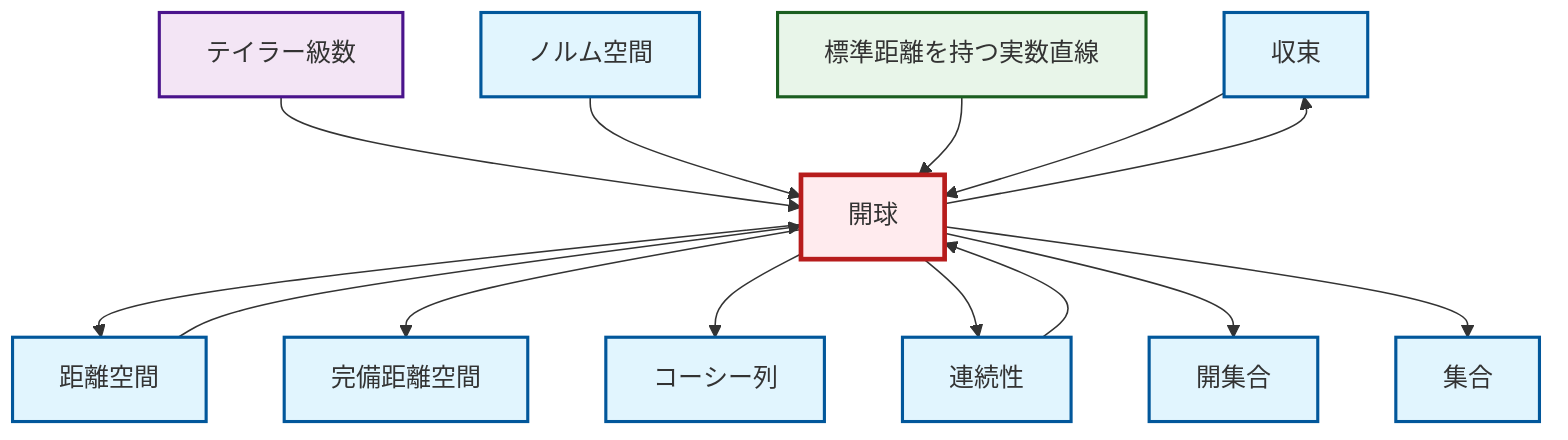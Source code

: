 graph TD
    classDef definition fill:#e1f5fe,stroke:#01579b,stroke-width:2px
    classDef theorem fill:#f3e5f5,stroke:#4a148c,stroke-width:2px
    classDef axiom fill:#fff3e0,stroke:#e65100,stroke-width:2px
    classDef example fill:#e8f5e9,stroke:#1b5e20,stroke-width:2px
    classDef current fill:#ffebee,stroke:#b71c1c,stroke-width:3px
    def-set["集合"]:::definition
    def-convergence["収束"]:::definition
    def-metric-space["距離空間"]:::definition
    def-normed-vector-space["ノルム空間"]:::definition
    def-open-ball["開球"]:::definition
    def-complete-metric-space["完備距離空間"]:::definition
    def-continuity["連続性"]:::definition
    def-open-set["開集合"]:::definition
    ex-real-line-metric["標準距離を持つ実数直線"]:::example
    def-cauchy-sequence["コーシー列"]:::definition
    thm-taylor-series["テイラー級数"]:::theorem
    def-open-ball --> def-metric-space
    def-open-ball --> def-complete-metric-space
    thm-taylor-series --> def-open-ball
    def-open-ball --> def-cauchy-sequence
    def-open-ball --> def-continuity
    def-open-ball --> def-open-set
    def-normed-vector-space --> def-open-ball
    def-metric-space --> def-open-ball
    def-open-ball --> def-convergence
    def-open-ball --> def-set
    ex-real-line-metric --> def-open-ball
    def-continuity --> def-open-ball
    def-convergence --> def-open-ball
    class def-open-ball current